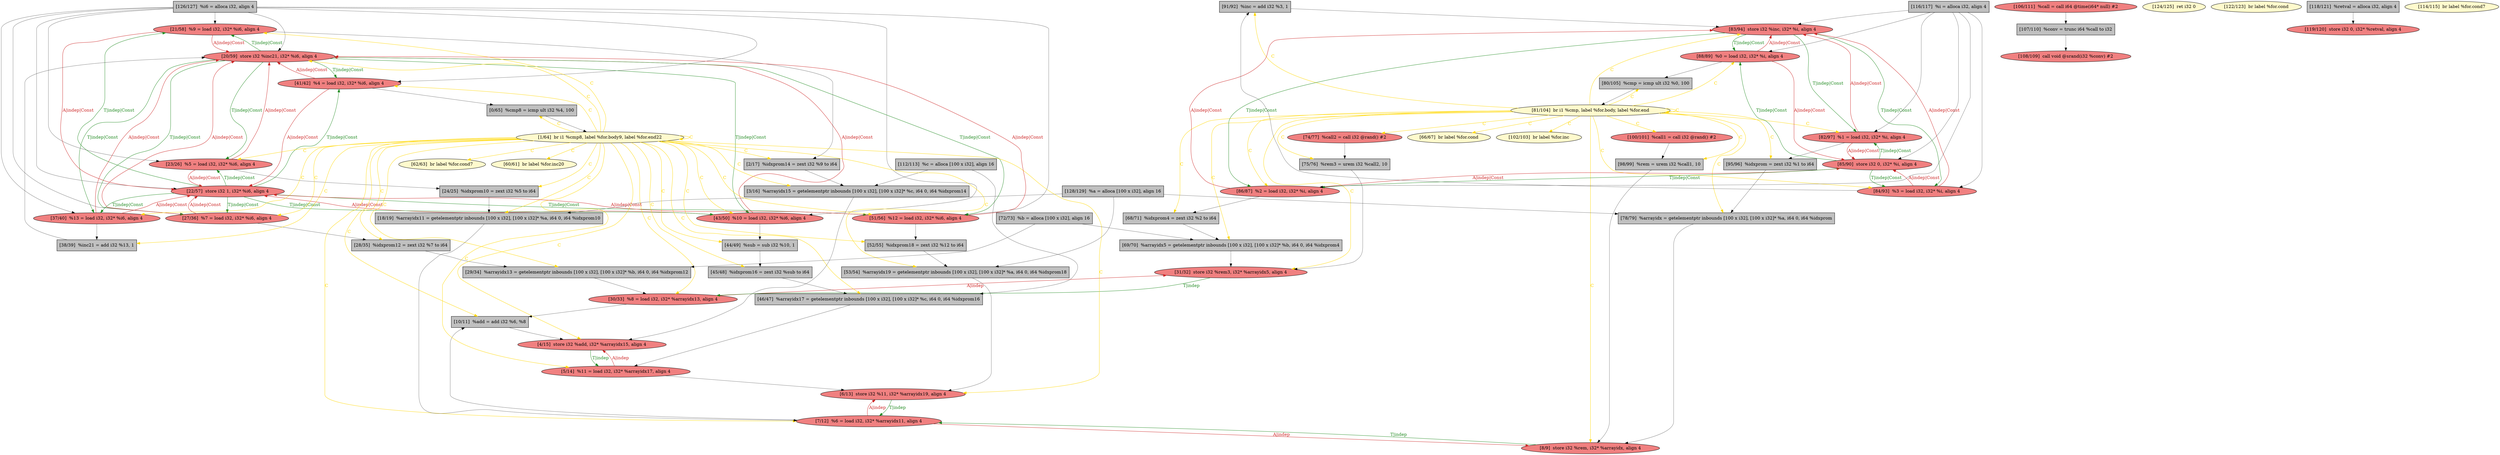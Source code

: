 
digraph G {


node128 [fillcolor=grey,label="[91/92]  %inc = add i32 %3, 1",shape=rectangle,style=filled ]
node125 [fillcolor=grey,label="[28/35]  %idxprom12 = zext i32 %7 to i64",shape=rectangle,style=filled ]
node124 [fillcolor=lemonchiffon,label="[102/103]  br label %for.inc",shape=ellipse,style=filled ]
node121 [fillcolor=lemonchiffon,label="[81/104]  br i1 %cmp, label %for.body, label %for.end",shape=ellipse,style=filled ]
node119 [fillcolor=grey,label="[128/129]  %a = alloca [100 x i32], align 16",shape=rectangle,style=filled ]
node118 [fillcolor=lightcoral,label="[41/42]  %4 = load i32, i32* %i6, align 4",shape=ellipse,style=filled ]
node120 [fillcolor=lightcoral,label="[88/89]  %0 = load i32, i32* %i, align 4",shape=ellipse,style=filled ]
node117 [fillcolor=grey,label="[107/110]  %conv = trunc i64 %call to i32",shape=rectangle,style=filled ]
node115 [fillcolor=lightcoral,label="[23/26]  %5 = load i32, i32* %i6, align 4",shape=ellipse,style=filled ]
node113 [fillcolor=grey,label="[46/47]  %arrayidx17 = getelementptr inbounds [100 x i32], [100 x i32]* %c, i64 0, i64 %idxprom16",shape=rectangle,style=filled ]
node112 [fillcolor=grey,label="[53/54]  %arrayidx19 = getelementptr inbounds [100 x i32], [100 x i32]* %a, i64 0, i64 %idxprom18",shape=rectangle,style=filled ]
node110 [fillcolor=lightcoral,label="[43/50]  %10 = load i32, i32* %i6, align 4",shape=ellipse,style=filled ]
node108 [fillcolor=grey,label="[126/127]  %i6 = alloca i32, align 4",shape=rectangle,style=filled ]
node106 [fillcolor=grey,label="[29/34]  %arrayidx13 = getelementptr inbounds [100 x i32], [100 x i32]* %b, i64 0, i64 %idxprom12",shape=rectangle,style=filled ]
node105 [fillcolor=lemonchiffon,label="[124/125]  ret i32 0",shape=ellipse,style=filled ]
node104 [fillcolor=lemonchiffon,label="[122/123]  br label %for.cond",shape=ellipse,style=filled ]
node103 [fillcolor=grey,label="[52/55]  %idxprom18 = zext i32 %12 to i64",shape=rectangle,style=filled ]
node101 [fillcolor=lightcoral,label="[20/59]  store i32 %inc21, i32* %i6, align 4",shape=ellipse,style=filled ]
node79 [fillcolor=grey,label="[112/113]  %c = alloca [100 x i32], align 16",shape=rectangle,style=filled ]
node80 [fillcolor=lightcoral,label="[21/58]  %9 = load i32, i32* %i6, align 4",shape=ellipse,style=filled ]
node78 [fillcolor=lightcoral,label="[106/111]  %call = call i64 @time(i64* null) #2",shape=ellipse,style=filled ]
node109 [fillcolor=lightcoral,label="[5/14]  %11 = load i32, i32* %arrayidx17, align 4",shape=ellipse,style=filled ]
node74 [fillcolor=lightcoral,label="[8/9]  store i32 %rem, i32* %arrayidx, align 4",shape=ellipse,style=filled ]
node129 [fillcolor=lightcoral,label="[22/57]  store i32 1, i32* %i6, align 4",shape=ellipse,style=filled ]
node72 [fillcolor=lightcoral,label="[74/77]  %call2 = call i32 @rand() #2",shape=ellipse,style=filled ]
node123 [fillcolor=lightcoral,label="[27/36]  %7 = load i32, i32* %i6, align 4",shape=ellipse,style=filled ]
node75 [fillcolor=grey,label="[78/79]  %arrayidx = getelementptr inbounds [100 x i32], [100 x i32]* %a, i64 0, i64 %idxprom",shape=rectangle,style=filled ]
node86 [fillcolor=lightcoral,label="[82/97]  %1 = load i32, i32* %i, align 4",shape=ellipse,style=filled ]
node90 [fillcolor=lightcoral,label="[86/87]  %2 = load i32, i32* %i, align 4",shape=ellipse,style=filled ]
node71 [fillcolor=lightcoral,label="[30/33]  %8 = load i32, i32* %arrayidx13, align 4",shape=ellipse,style=filled ]
node126 [fillcolor=lemonchiffon,label="[62/63]  br label %for.cond7",shape=ellipse,style=filled ]
node92 [fillcolor=grey,label="[118/121]  %retval = alloca i32, align 4",shape=rectangle,style=filled ]
node73 [fillcolor=lightcoral,label="[37/40]  %13 = load i32, i32* %i6, align 4",shape=ellipse,style=filled ]
node68 [fillcolor=grey,label="[68/71]  %idxprom4 = zext i32 %2 to i64",shape=rectangle,style=filled ]
node66 [fillcolor=grey,label="[45/48]  %idxprom16 = zext i32 %sub to i64",shape=rectangle,style=filled ]
node76 [fillcolor=grey,label="[80/105]  %cmp = icmp ult i32 %0, 100",shape=rectangle,style=filled ]
node102 [fillcolor=grey,label="[2/17]  %idxprom14 = zext i32 %9 to i64",shape=rectangle,style=filled ]
node70 [fillcolor=lightcoral,label="[31/32]  store i32 %rem3, i32* %arrayidx5, align 4",shape=ellipse,style=filled ]
node82 [fillcolor=grey,label="[98/99]  %rem = urem i32 %call1, 10",shape=rectangle,style=filled ]
node94 [fillcolor=lightcoral,label="[7/12]  %6 = load i32, i32* %arrayidx11, align 4",shape=ellipse,style=filled ]
node116 [fillcolor=lemonchiffon,label="[1/64]  br i1 %cmp8, label %for.body9, label %for.end22",shape=ellipse,style=filled ]
node69 [fillcolor=grey,label="[72/73]  %b = alloca [100 x i32], align 16",shape=rectangle,style=filled ]
node81 [fillcolor=lightcoral,label="[51/56]  %12 = load i32, i32* %i6, align 4",shape=ellipse,style=filled ]
node84 [fillcolor=lightcoral,label="[108/109]  call void @srand(i32 %conv) #2",shape=ellipse,style=filled ]
node83 [fillcolor=lightcoral,label="[100/101]  %call1 = call i32 @rand() #2",shape=ellipse,style=filled ]
node85 [fillcolor=lemonchiffon,label="[114/115]  br label %for.cond7",shape=ellipse,style=filled ]
node87 [fillcolor=grey,label="[24/25]  %idxprom10 = zext i32 %5 to i64",shape=rectangle,style=filled ]
node114 [fillcolor=grey,label="[38/39]  %inc21 = add i32 %13, 1",shape=rectangle,style=filled ]
node93 [fillcolor=lightcoral,label="[83/94]  store i32 %inc, i32* %i, align 4",shape=ellipse,style=filled ]
node88 [fillcolor=grey,label="[69/70]  %arrayidx5 = getelementptr inbounds [100 x i32], [100 x i32]* %b, i64 0, i64 %idxprom4",shape=rectangle,style=filled ]
node122 [fillcolor=lightcoral,label="[84/93]  %3 = load i32, i32* %i, align 4",shape=ellipse,style=filled ]
node89 [fillcolor=grey,label="[44/49]  %sub = sub i32 %10, 1",shape=rectangle,style=filled ]
node111 [fillcolor=grey,label="[3/16]  %arrayidx15 = getelementptr inbounds [100 x i32], [100 x i32]* %c, i64 0, i64 %idxprom14",shape=rectangle,style=filled ]
node99 [fillcolor=lightcoral,label="[6/13]  store i32 %11, i32* %arrayidx19, align 4",shape=ellipse,style=filled ]
node65 [fillcolor=grey,label="[0/65]  %cmp8 = icmp ult i32 %4, 100",shape=rectangle,style=filled ]
node95 [fillcolor=lightcoral,label="[85/90]  store i32 0, i32* %i, align 4",shape=ellipse,style=filled ]
node77 [fillcolor=grey,label="[95/96]  %idxprom = zext i32 %1 to i64",shape=rectangle,style=filled ]
node98 [fillcolor=grey,label="[10/11]  %add = add i32 %6, %8",shape=rectangle,style=filled ]
node127 [fillcolor=lightcoral,label="[119/120]  store i32 0, i32* %retval, align 4",shape=ellipse,style=filled ]
node67 [fillcolor=lemonchiffon,label="[66/67]  br label %for.cond",shape=ellipse,style=filled ]
node96 [fillcolor=grey,label="[75/76]  %rem3 = urem i32 %call2, 10",shape=rectangle,style=filled ]
node100 [fillcolor=lightcoral,label="[4/15]  store i32 %add, i32* %arrayidx15, align 4",shape=ellipse,style=filled ]
node107 [fillcolor=lemonchiffon,label="[60/61]  br label %for.inc20",shape=ellipse,style=filled ]
node91 [fillcolor=grey,label="[116/117]  %i = alloca i32, align 4",shape=rectangle,style=filled ]
node97 [fillcolor=grey,label="[18/19]  %arrayidx11 = getelementptr inbounds [100 x i32], [100 x i32]* %a, i64 0, i64 %idxprom10",shape=rectangle,style=filled ]

node129->node81 [style=solid,color=forestgreen,label="T|indep|Const",penwidth=1.0,fontcolor=forestgreen ]
node121->node74 [style=solid,color=gold,label="C",penwidth=1.0,fontcolor=gold ]
node73->node101 [style=solid,color=firebrick3,label="A|indep|Const",penwidth=1.0,fontcolor=firebrick3 ]
node129->node110 [style=solid,color=forestgreen,label="T|indep|Const",penwidth=1.0,fontcolor=forestgreen ]
node72->node96 [style=solid,color=black,label="",penwidth=0.5,fontcolor=black ]
node86->node93 [style=solid,color=firebrick3,label="A|indep|Const",penwidth=1.0,fontcolor=firebrick3 ]
node93->node86 [style=solid,color=forestgreen,label="T|indep|Const",penwidth=1.0,fontcolor=forestgreen ]
node68->node88 [style=solid,color=black,label="",penwidth=0.5,fontcolor=black ]
node108->node110 [style=solid,color=black,label="",penwidth=0.5,fontcolor=black ]
node93->node122 [style=solid,color=forestgreen,label="T|indep|Const",penwidth=1.0,fontcolor=forestgreen ]
node76->node121 [style=solid,color=black,label="",penwidth=0.5,fontcolor=black ]
node121->node76 [style=solid,color=gold,label="C",penwidth=1.0,fontcolor=gold ]
node78->node117 [style=solid,color=black,label="",penwidth=0.5,fontcolor=black ]
node122->node93 [style=solid,color=firebrick3,label="A|indep|Const",penwidth=1.0,fontcolor=firebrick3 ]
node71->node98 [style=solid,color=black,label="",penwidth=0.5,fontcolor=black ]
node108->node118 [style=solid,color=black,label="",penwidth=0.5,fontcolor=black ]
node121->node90 [style=solid,color=gold,label="C",penwidth=1.0,fontcolor=gold ]
node116->node107 [style=solid,color=gold,label="C",penwidth=1.0,fontcolor=gold ]
node79->node113 [style=solid,color=black,label="",penwidth=0.5,fontcolor=black ]
node114->node101 [style=solid,color=black,label="",penwidth=0.5,fontcolor=black ]
node108->node80 [style=solid,color=black,label="",penwidth=0.5,fontcolor=black ]
node108->node115 [style=solid,color=black,label="",penwidth=0.5,fontcolor=black ]
node103->node112 [style=solid,color=black,label="",penwidth=0.5,fontcolor=black ]
node121->node93 [style=solid,color=gold,label="C",penwidth=1.0,fontcolor=gold ]
node92->node127 [style=solid,color=black,label="",penwidth=0.5,fontcolor=black ]
node118->node101 [style=solid,color=firebrick3,label="A|indep|Const",penwidth=1.0,fontcolor=firebrick3 ]
node96->node70 [style=solid,color=black,label="",penwidth=0.5,fontcolor=black ]
node91->node122 [style=solid,color=black,label="",penwidth=0.5,fontcolor=black ]
node73->node129 [style=solid,color=firebrick3,label="A|indep|Const",penwidth=1.0,fontcolor=firebrick3 ]
node129->node73 [style=solid,color=forestgreen,label="T|indep|Const",penwidth=1.0,fontcolor=forestgreen ]
node97->node94 [style=solid,color=black,label="",penwidth=0.5,fontcolor=black ]
node94->node98 [style=solid,color=black,label="",penwidth=0.5,fontcolor=black ]
node116->node112 [style=solid,color=gold,label="C",penwidth=1.0,fontcolor=gold ]
node110->node101 [style=solid,color=firebrick3,label="A|indep|Const",penwidth=1.0,fontcolor=firebrick3 ]
node65->node116 [style=solid,color=black,label="",penwidth=0.5,fontcolor=black ]
node101->node118 [style=solid,color=forestgreen,label="T|indep|Const",penwidth=1.0,fontcolor=forestgreen ]
node116->node65 [style=solid,color=gold,label="C",penwidth=1.0,fontcolor=gold ]
node106->node71 [style=solid,color=black,label="",penwidth=0.5,fontcolor=black ]
node80->node102 [style=solid,color=black,label="",penwidth=0.5,fontcolor=black ]
node116->node103 [style=solid,color=gold,label="C",penwidth=1.0,fontcolor=gold ]
node98->node100 [style=solid,color=black,label="",penwidth=0.5,fontcolor=black ]
node66->node113 [style=solid,color=black,label="",penwidth=0.5,fontcolor=black ]
node112->node99 [style=solid,color=black,label="",penwidth=0.5,fontcolor=black ]
node73->node114 [style=solid,color=black,label="",penwidth=0.5,fontcolor=black ]
node77->node75 [style=solid,color=black,label="",penwidth=0.5,fontcolor=black ]
node122->node128 [style=solid,color=black,label="",penwidth=0.5,fontcolor=black ]
node101->node73 [style=solid,color=forestgreen,label="T|indep|Const",penwidth=1.0,fontcolor=forestgreen ]
node94->node74 [style=solid,color=firebrick3,label="A|indep",penwidth=1.0,fontcolor=firebrick3 ]
node108->node101 [style=solid,color=black,label="",penwidth=0.5,fontcolor=black ]
node129->node115 [style=solid,color=forestgreen,label="T|indep|Const",penwidth=1.0,fontcolor=forestgreen ]
node115->node129 [style=solid,color=firebrick3,label="A|indep|Const",penwidth=1.0,fontcolor=firebrick3 ]
node116->node110 [style=solid,color=gold,label="C",penwidth=1.0,fontcolor=gold ]
node128->node93 [style=solid,color=black,label="",penwidth=0.5,fontcolor=black ]
node121->node67 [style=solid,color=gold,label="C",penwidth=1.0,fontcolor=gold ]
node111->node100 [style=solid,color=black,label="",penwidth=0.5,fontcolor=black ]
node88->node70 [style=solid,color=black,label="",penwidth=0.5,fontcolor=black ]
node116->node109 [style=solid,color=gold,label="C",penwidth=1.0,fontcolor=gold ]
node94->node99 [style=solid,color=firebrick3,label="A|indep",penwidth=1.0,fontcolor=firebrick3 ]
node102->node111 [style=solid,color=black,label="",penwidth=0.5,fontcolor=black ]
node116->node126 [style=solid,color=gold,label="C",penwidth=1.0,fontcolor=gold ]
node121->node120 [style=solid,color=gold,label="C",penwidth=1.0,fontcolor=gold ]
node81->node129 [style=solid,color=firebrick3,label="A|indep|Const",penwidth=1.0,fontcolor=firebrick3 ]
node74->node94 [style=solid,color=forestgreen,label="T|indep",penwidth=1.0,fontcolor=forestgreen ]
node116->node123 [style=solid,color=gold,label="C",penwidth=1.0,fontcolor=gold ]
node113->node109 [style=solid,color=black,label="",penwidth=0.5,fontcolor=black ]
node116->node125 [style=solid,color=gold,label="C",penwidth=1.0,fontcolor=gold ]
node89->node66 [style=solid,color=black,label="",penwidth=0.5,fontcolor=black ]
node116->node71 [style=solid,color=gold,label="C",penwidth=1.0,fontcolor=gold ]
node100->node109 [style=solid,color=forestgreen,label="T|indep",penwidth=1.0,fontcolor=forestgreen ]
node116->node116 [style=solid,color=gold,label="C",penwidth=1.0,fontcolor=gold ]
node83->node82 [style=solid,color=black,label="",penwidth=0.5,fontcolor=black ]
node69->node88 [style=solid,color=black,label="",penwidth=0.5,fontcolor=black ]
node91->node86 [style=solid,color=black,label="",penwidth=0.5,fontcolor=black ]
node116->node102 [style=solid,color=gold,label="C",penwidth=1.0,fontcolor=gold ]
node116->node114 [style=solid,color=gold,label="C",penwidth=1.0,fontcolor=gold ]
node116->node94 [style=solid,color=gold,label="C",penwidth=1.0,fontcolor=gold ]
node116->node80 [style=solid,color=gold,label="C",penwidth=1.0,fontcolor=gold ]
node121->node83 [style=solid,color=gold,label="C",penwidth=1.0,fontcolor=gold ]
node110->node129 [style=solid,color=firebrick3,label="A|indep|Const",penwidth=1.0,fontcolor=firebrick3 ]
node86->node95 [style=solid,color=firebrick3,label="A|indep|Const",penwidth=1.0,fontcolor=firebrick3 ]
node116->node111 [style=solid,color=gold,label="C",penwidth=1.0,fontcolor=gold ]
node109->node99 [style=solid,color=black,label="",penwidth=0.5,fontcolor=black ]
node79->node111 [style=solid,color=black,label="",penwidth=0.5,fontcolor=black ]
node101->node115 [style=solid,color=forestgreen,label="T|indep|Const",penwidth=1.0,fontcolor=forestgreen ]
node116->node100 [style=solid,color=gold,label="C",penwidth=1.0,fontcolor=gold ]
node116->node89 [style=solid,color=gold,label="C",penwidth=1.0,fontcolor=gold ]
node108->node123 [style=solid,color=black,label="",penwidth=0.5,fontcolor=black ]
node116->node101 [style=solid,color=gold,label="C",penwidth=1.0,fontcolor=gold ]
node91->node90 [style=solid,color=black,label="",penwidth=0.5,fontcolor=black ]
node90->node93 [style=solid,color=firebrick3,label="A|indep|Const",penwidth=1.0,fontcolor=firebrick3 ]
node86->node77 [style=solid,color=black,label="",penwidth=0.5,fontcolor=black ]
node81->node103 [style=solid,color=black,label="",penwidth=0.5,fontcolor=black ]
node121->node82 [style=solid,color=gold,label="C",penwidth=1.0,fontcolor=gold ]
node116->node87 [style=solid,color=gold,label="C",penwidth=1.0,fontcolor=gold ]
node116->node66 [style=solid,color=gold,label="C",penwidth=1.0,fontcolor=gold ]
node91->node93 [style=solid,color=black,label="",penwidth=0.5,fontcolor=black ]
node120->node76 [style=solid,color=black,label="",penwidth=0.5,fontcolor=black ]
node121->node122 [style=solid,color=gold,label="C",penwidth=1.0,fontcolor=gold ]
node121->node68 [style=solid,color=gold,label="C",penwidth=1.0,fontcolor=gold ]
node123->node125 [style=solid,color=black,label="",penwidth=0.5,fontcolor=black ]
node95->node120 [style=solid,color=forestgreen,label="T|indep|Const",penwidth=1.0,fontcolor=forestgreen ]
node123->node101 [style=solid,color=firebrick3,label="A|indep|Const",penwidth=1.0,fontcolor=firebrick3 ]
node123->node129 [style=solid,color=firebrick3,label="A|indep|Const",penwidth=1.0,fontcolor=firebrick3 ]
node121->node96 [style=solid,color=gold,label="C",penwidth=1.0,fontcolor=gold ]
node101->node110 [style=solid,color=forestgreen,label="T|indep|Const",penwidth=1.0,fontcolor=forestgreen ]
node121->node86 [style=solid,color=gold,label="C",penwidth=1.0,fontcolor=gold ]
node121->node72 [style=solid,color=gold,label="C",penwidth=1.0,fontcolor=gold ]
node70->node71 [style=solid,color=forestgreen,label="T|indep",penwidth=1.0,fontcolor=forestgreen ]
node121->node77 [style=solid,color=gold,label="C",penwidth=1.0,fontcolor=gold ]
node116->node115 [style=solid,color=gold,label="C",penwidth=1.0,fontcolor=gold ]
node119->node112 [style=solid,color=black,label="",penwidth=0.5,fontcolor=black ]
node87->node97 [style=solid,color=black,label="",penwidth=0.5,fontcolor=black ]
node116->node97 [style=solid,color=gold,label="C",penwidth=1.0,fontcolor=gold ]
node121->node88 [style=solid,color=gold,label="C",penwidth=1.0,fontcolor=gold ]
node121->node128 [style=solid,color=gold,label="C",penwidth=1.0,fontcolor=gold ]
node121->node121 [style=solid,color=gold,label="C",penwidth=1.0,fontcolor=gold ]
node116->node118 [style=solid,color=gold,label="C",penwidth=1.0,fontcolor=gold ]
node121->node124 [style=solid,color=gold,label="C",penwidth=1.0,fontcolor=gold ]
node121->node70 [style=solid,color=gold,label="C",penwidth=1.0,fontcolor=gold ]
node116->node81 [style=solid,color=gold,label="C",penwidth=1.0,fontcolor=gold ]
node99->node94 [style=solid,color=forestgreen,label="T|indep",penwidth=1.0,fontcolor=forestgreen ]
node119->node97 [style=solid,color=black,label="",penwidth=0.5,fontcolor=black ]
node129->node123 [style=solid,color=forestgreen,label="T|indep|Const",penwidth=1.0,fontcolor=forestgreen ]
node93->node90 [style=solid,color=forestgreen,label="T|indep|Const",penwidth=1.0,fontcolor=forestgreen ]
node90->node68 [style=solid,color=black,label="",penwidth=0.5,fontcolor=black ]
node116->node113 [style=solid,color=gold,label="C",penwidth=1.0,fontcolor=gold ]
node80->node101 [style=solid,color=firebrick3,label="A|indep|Const",penwidth=1.0,fontcolor=firebrick3 ]
node116->node98 [style=solid,color=gold,label="C",penwidth=1.0,fontcolor=gold ]
node101->node80 [style=solid,color=forestgreen,label="T|indep|Const",penwidth=1.0,fontcolor=forestgreen ]
node108->node129 [style=solid,color=black,label="",penwidth=0.5,fontcolor=black ]
node115->node101 [style=solid,color=firebrick3,label="A|indep|Const",penwidth=1.0,fontcolor=firebrick3 ]
node116->node73 [style=solid,color=gold,label="C",penwidth=1.0,fontcolor=gold ]
node108->node81 [style=solid,color=black,label="",penwidth=0.5,fontcolor=black ]
node81->node101 [style=solid,color=firebrick3,label="A|indep|Const",penwidth=1.0,fontcolor=firebrick3 ]
node101->node81 [style=solid,color=forestgreen,label="T|indep|Const",penwidth=1.0,fontcolor=forestgreen ]
node122->node95 [style=solid,color=firebrick3,label="A|indep|Const",penwidth=1.0,fontcolor=firebrick3 ]
node80->node129 [style=solid,color=firebrick3,label="A|indep|Const",penwidth=1.0,fontcolor=firebrick3 ]
node118->node129 [style=solid,color=firebrick3,label="A|indep|Const",penwidth=1.0,fontcolor=firebrick3 ]
node129->node118 [style=solid,color=forestgreen,label="T|indep|Const",penwidth=1.0,fontcolor=forestgreen ]
node120->node93 [style=solid,color=firebrick3,label="A|indep|Const",penwidth=1.0,fontcolor=firebrick3 ]
node120->node95 [style=solid,color=firebrick3,label="A|indep|Const",penwidth=1.0,fontcolor=firebrick3 ]
node95->node90 [style=solid,color=forestgreen,label="T|indep|Const",penwidth=1.0,fontcolor=forestgreen ]
node101->node123 [style=solid,color=forestgreen,label="T|indep|Const",penwidth=1.0,fontcolor=forestgreen ]
node93->node120 [style=solid,color=forestgreen,label="T|indep|Const",penwidth=1.0,fontcolor=forestgreen ]
node109->node100 [style=solid,color=firebrick3,label="A|indep",penwidth=1.0,fontcolor=firebrick3 ]
node90->node95 [style=solid,color=firebrick3,label="A|indep|Const",penwidth=1.0,fontcolor=firebrick3 ]
node95->node86 [style=solid,color=forestgreen,label="T|indep|Const",penwidth=1.0,fontcolor=forestgreen ]
node117->node84 [style=solid,color=black,label="",penwidth=0.5,fontcolor=black ]
node71->node70 [style=solid,color=firebrick3,label="A|indep",penwidth=1.0,fontcolor=firebrick3 ]
node82->node74 [style=solid,color=black,label="",penwidth=0.5,fontcolor=black ]
node129->node80 [style=solid,color=forestgreen,label="T|indep|Const",penwidth=1.0,fontcolor=forestgreen ]
node91->node120 [style=solid,color=black,label="",penwidth=0.5,fontcolor=black ]
node121->node75 [style=solid,color=gold,label="C",penwidth=1.0,fontcolor=gold ]
node119->node75 [style=solid,color=black,label="",penwidth=0.5,fontcolor=black ]
node116->node99 [style=solid,color=gold,label="C",penwidth=1.0,fontcolor=gold ]
node108->node73 [style=solid,color=black,label="",penwidth=0.5,fontcolor=black ]
node125->node106 [style=solid,color=black,label="",penwidth=0.5,fontcolor=black ]
node69->node106 [style=solid,color=black,label="",penwidth=0.5,fontcolor=black ]
node91->node95 [style=solid,color=black,label="",penwidth=0.5,fontcolor=black ]
node115->node87 [style=solid,color=black,label="",penwidth=0.5,fontcolor=black ]
node95->node122 [style=solid,color=forestgreen,label="T|indep|Const",penwidth=1.0,fontcolor=forestgreen ]
node110->node89 [style=solid,color=black,label="",penwidth=0.5,fontcolor=black ]
node116->node106 [style=solid,color=gold,label="C",penwidth=1.0,fontcolor=gold ]
node75->node74 [style=solid,color=black,label="",penwidth=0.5,fontcolor=black ]
node118->node65 [style=solid,color=black,label="",penwidth=0.5,fontcolor=black ]


}
